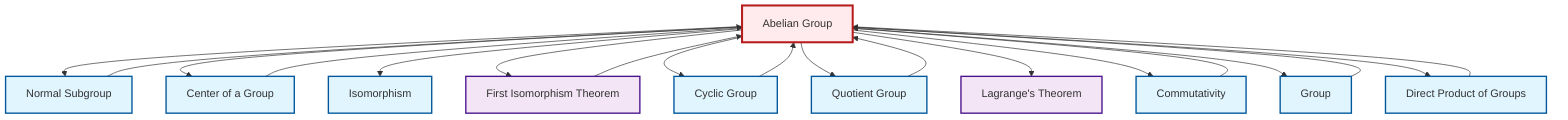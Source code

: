 graph TD
    classDef definition fill:#e1f5fe,stroke:#01579b,stroke-width:2px
    classDef theorem fill:#f3e5f5,stroke:#4a148c,stroke-width:2px
    classDef axiom fill:#fff3e0,stroke:#e65100,stroke-width:2px
    classDef example fill:#e8f5e9,stroke:#1b5e20,stroke-width:2px
    classDef current fill:#ffebee,stroke:#b71c1c,stroke-width:3px
    def-abelian-group["Abelian Group"]:::definition
    def-commutativity["Commutativity"]:::definition
    def-cyclic-group["Cyclic Group"]:::definition
    def-direct-product["Direct Product of Groups"]:::definition
    def-group["Group"]:::definition
    def-isomorphism["Isomorphism"]:::definition
    def-normal-subgroup["Normal Subgroup"]:::definition
    thm-lagrange["Lagrange's Theorem"]:::theorem
    thm-first-isomorphism["First Isomorphism Theorem"]:::theorem
    def-center-of-group["Center of a Group"]:::definition
    def-quotient-group["Quotient Group"]:::definition
    def-abelian-group --> def-normal-subgroup
    def-abelian-group --> def-center-of-group
    def-abelian-group --> def-isomorphism
    def-abelian-group --> thm-first-isomorphism
    def-abelian-group --> def-cyclic-group
    def-abelian-group --> def-quotient-group
    def-group --> def-abelian-group
    def-abelian-group --> thm-lagrange
    def-normal-subgroup --> def-abelian-group
    def-cyclic-group --> def-abelian-group
    def-abelian-group --> def-commutativity
    def-center-of-group --> def-abelian-group
    def-abelian-group --> def-group
    def-direct-product --> def-abelian-group
    thm-first-isomorphism --> def-abelian-group
    def-commutativity --> def-abelian-group
    def-quotient-group --> def-abelian-group
    def-abelian-group --> def-direct-product
    class def-abelian-group current